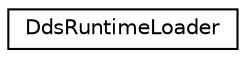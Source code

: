 digraph "Graphical Class Hierarchy"
{
 // LATEX_PDF_SIZE
  edge [fontname="Helvetica",fontsize="10",labelfontname="Helvetica",labelfontsize="10"];
  node [fontname="Helvetica",fontsize="10",shape=record];
  rankdir="LR";
  Node0 [label="DdsRuntimeLoader",height=0.2,width=0.4,color="black", fillcolor="white", style="filled",URL="$class_dds_runtime_loader.html",tooltip=" "];
}
